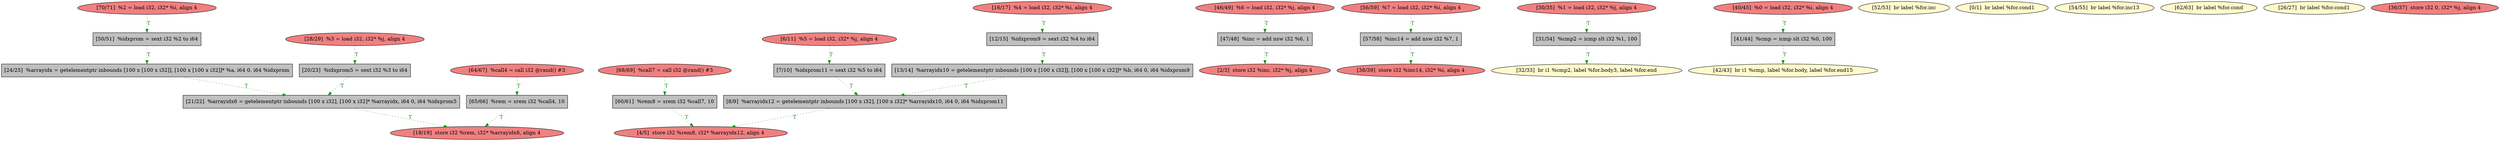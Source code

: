 
digraph G {


node681 [fillcolor=lightcoral,label="[70/71]  %2 = load i32, i32* %i, align 4",shape=ellipse,style=filled ]
node680 [fillcolor=lightcoral,label="[68/69]  %call7 = call i32 @rand() #3",shape=ellipse,style=filled ]
node679 [fillcolor=grey,label="[65/66]  %rem = srem i32 %call4, 10",shape=rectangle,style=filled ]
node676 [fillcolor=grey,label="[60/61]  %rem8 = srem i32 %call7, 10",shape=rectangle,style=filled ]
node678 [fillcolor=lightcoral,label="[64/67]  %call4 = call i32 @rand() #3",shape=ellipse,style=filled ]
node673 [fillcolor=grey,label="[47/48]  %inc = add nsw i32 %6, 1",shape=rectangle,style=filled ]
node672 [fillcolor=lightcoral,label="[56/59]  %7 = load i32, i32* %i, align 4",shape=ellipse,style=filled ]
node669 [fillcolor=grey,label="[31/34]  %cmp2 = icmp slt i32 %1, 100",shape=rectangle,style=filled ]
node667 [fillcolor=grey,label="[21/22]  %arrayidx6 = getelementptr inbounds [100 x i32], [100 x i32]* %arrayidx, i64 0, i64 %idxprom5",shape=rectangle,style=filled ]
node662 [fillcolor=lightcoral,label="[38/39]  store i32 %inc14, i32* %i, align 4",shape=ellipse,style=filled ]
node648 [fillcolor=lightcoral,label="[4/5]  store i32 %rem8, i32* %arrayidx12, align 4",shape=ellipse,style=filled ]
node666 [fillcolor=grey,label="[41/44]  %cmp = icmp slt i32 %0, 100",shape=rectangle,style=filled ]
node665 [fillcolor=grey,label="[7/10]  %idxprom11 = sext i32 %5 to i64",shape=rectangle,style=filled ]
node655 [fillcolor=grey,label="[24/25]  %arrayidx = getelementptr inbounds [100 x [100 x i32]], [100 x [100 x i32]]* %a, i64 0, i64 %idxprom",shape=rectangle,style=filled ]
node670 [fillcolor=lemonchiffon,label="[52/53]  br label %for.inc",shape=ellipse,style=filled ]
node658 [fillcolor=lightcoral,label="[30/35]  %1 = load i32, i32* %j, align 4",shape=ellipse,style=filled ]
node663 [fillcolor=lightcoral,label="[40/45]  %0 = load i32, i32* %i, align 4",shape=ellipse,style=filled ]
node659 [fillcolor=grey,label="[13/14]  %arrayidx10 = getelementptr inbounds [100 x [100 x i32]], [100 x [100 x i32]]* %b, i64 0, i64 %idxprom9",shape=rectangle,style=filled ]
node675 [fillcolor=grey,label="[57/58]  %inc14 = add nsw i32 %7, 1",shape=rectangle,style=filled ]
node646 [fillcolor=lemonchiffon,label="[0/1]  br label %for.cond1",shape=ellipse,style=filled ]
node651 [fillcolor=grey,label="[12/15]  %idxprom9 = sext i32 %4 to i64",shape=rectangle,style=filled ]
node650 [fillcolor=grey,label="[8/9]  %arrayidx12 = getelementptr inbounds [100 x i32], [100 x i32]* %arrayidx10, i64 0, i64 %idxprom11",shape=rectangle,style=filled ]
node671 [fillcolor=lemonchiffon,label="[54/55]  br label %for.inc13",shape=ellipse,style=filled ]
node647 [fillcolor=lightcoral,label="[2/3]  store i32 %inc, i32* %j, align 4",shape=ellipse,style=filled ]
node677 [fillcolor=lemonchiffon,label="[62/63]  br label %for.cond",shape=ellipse,style=filled ]
node668 [fillcolor=grey,label="[50/51]  %idxprom = sext i32 %2 to i64",shape=rectangle,style=filled ]
node652 [fillcolor=lightcoral,label="[16/17]  %4 = load i32, i32* %i, align 4",shape=ellipse,style=filled ]
node654 [fillcolor=grey,label="[20/23]  %idxprom5 = sext i32 %3 to i64",shape=rectangle,style=filled ]
node664 [fillcolor=lightcoral,label="[46/49]  %6 = load i32, i32* %j, align 4",shape=ellipse,style=filled ]
node656 [fillcolor=lemonchiffon,label="[26/27]  br label %for.cond1",shape=ellipse,style=filled ]
node649 [fillcolor=lightcoral,label="[6/11]  %5 = load i32, i32* %j, align 4",shape=ellipse,style=filled ]
node657 [fillcolor=lightcoral,label="[28/29]  %3 = load i32, i32* %j, align 4",shape=ellipse,style=filled ]
node674 [fillcolor=lemonchiffon,label="[42/43]  br i1 %cmp, label %for.body, label %for.end15",shape=ellipse,style=filled ]
node660 [fillcolor=lightcoral,label="[36/37]  store i32 0, i32* %j, align 4",shape=ellipse,style=filled ]
node653 [fillcolor=lightcoral,label="[18/19]  store i32 %rem, i32* %arrayidx6, align 4",shape=ellipse,style=filled ]
node661 [fillcolor=lemonchiffon,label="[32/33]  br i1 %cmp2, label %for.body3, label %for.end",shape=ellipse,style=filled ]

node676->node648 [style=dotted,color=forestgreen,label="T",fontcolor=forestgreen ]
node680->node676 [style=dotted,color=forestgreen,label="T",fontcolor=forestgreen ]
node664->node673 [style=dotted,color=forestgreen,label="T",fontcolor=forestgreen ]
node668->node655 [style=dotted,color=forestgreen,label="T",fontcolor=forestgreen ]
node673->node647 [style=dotted,color=forestgreen,label="T",fontcolor=forestgreen ]
node650->node648 [style=dotted,color=forestgreen,label="T",fontcolor=forestgreen ]
node672->node675 [style=dotted,color=forestgreen,label="T",fontcolor=forestgreen ]
node663->node666 [style=dotted,color=forestgreen,label="T",fontcolor=forestgreen ]
node667->node653 [style=dotted,color=forestgreen,label="T",fontcolor=forestgreen ]
node679->node653 [style=dotted,color=forestgreen,label="T",fontcolor=forestgreen ]
node675->node662 [style=dotted,color=forestgreen,label="T",fontcolor=forestgreen ]
node678->node679 [style=dotted,color=forestgreen,label="T",fontcolor=forestgreen ]
node658->node669 [style=dotted,color=forestgreen,label="T",fontcolor=forestgreen ]
node655->node667 [style=dotted,color=forestgreen,label="T",fontcolor=forestgreen ]
node665->node650 [style=dotted,color=forestgreen,label="T",fontcolor=forestgreen ]
node652->node651 [style=dotted,color=forestgreen,label="T",fontcolor=forestgreen ]
node659->node650 [style=dotted,color=forestgreen,label="T",fontcolor=forestgreen ]
node657->node654 [style=dotted,color=forestgreen,label="T",fontcolor=forestgreen ]
node669->node661 [style=dotted,color=forestgreen,label="T",fontcolor=forestgreen ]
node654->node667 [style=dotted,color=forestgreen,label="T",fontcolor=forestgreen ]
node651->node659 [style=dotted,color=forestgreen,label="T",fontcolor=forestgreen ]
node666->node674 [style=dotted,color=forestgreen,label="T",fontcolor=forestgreen ]
node681->node668 [style=dotted,color=forestgreen,label="T",fontcolor=forestgreen ]
node649->node665 [style=dotted,color=forestgreen,label="T",fontcolor=forestgreen ]


}
